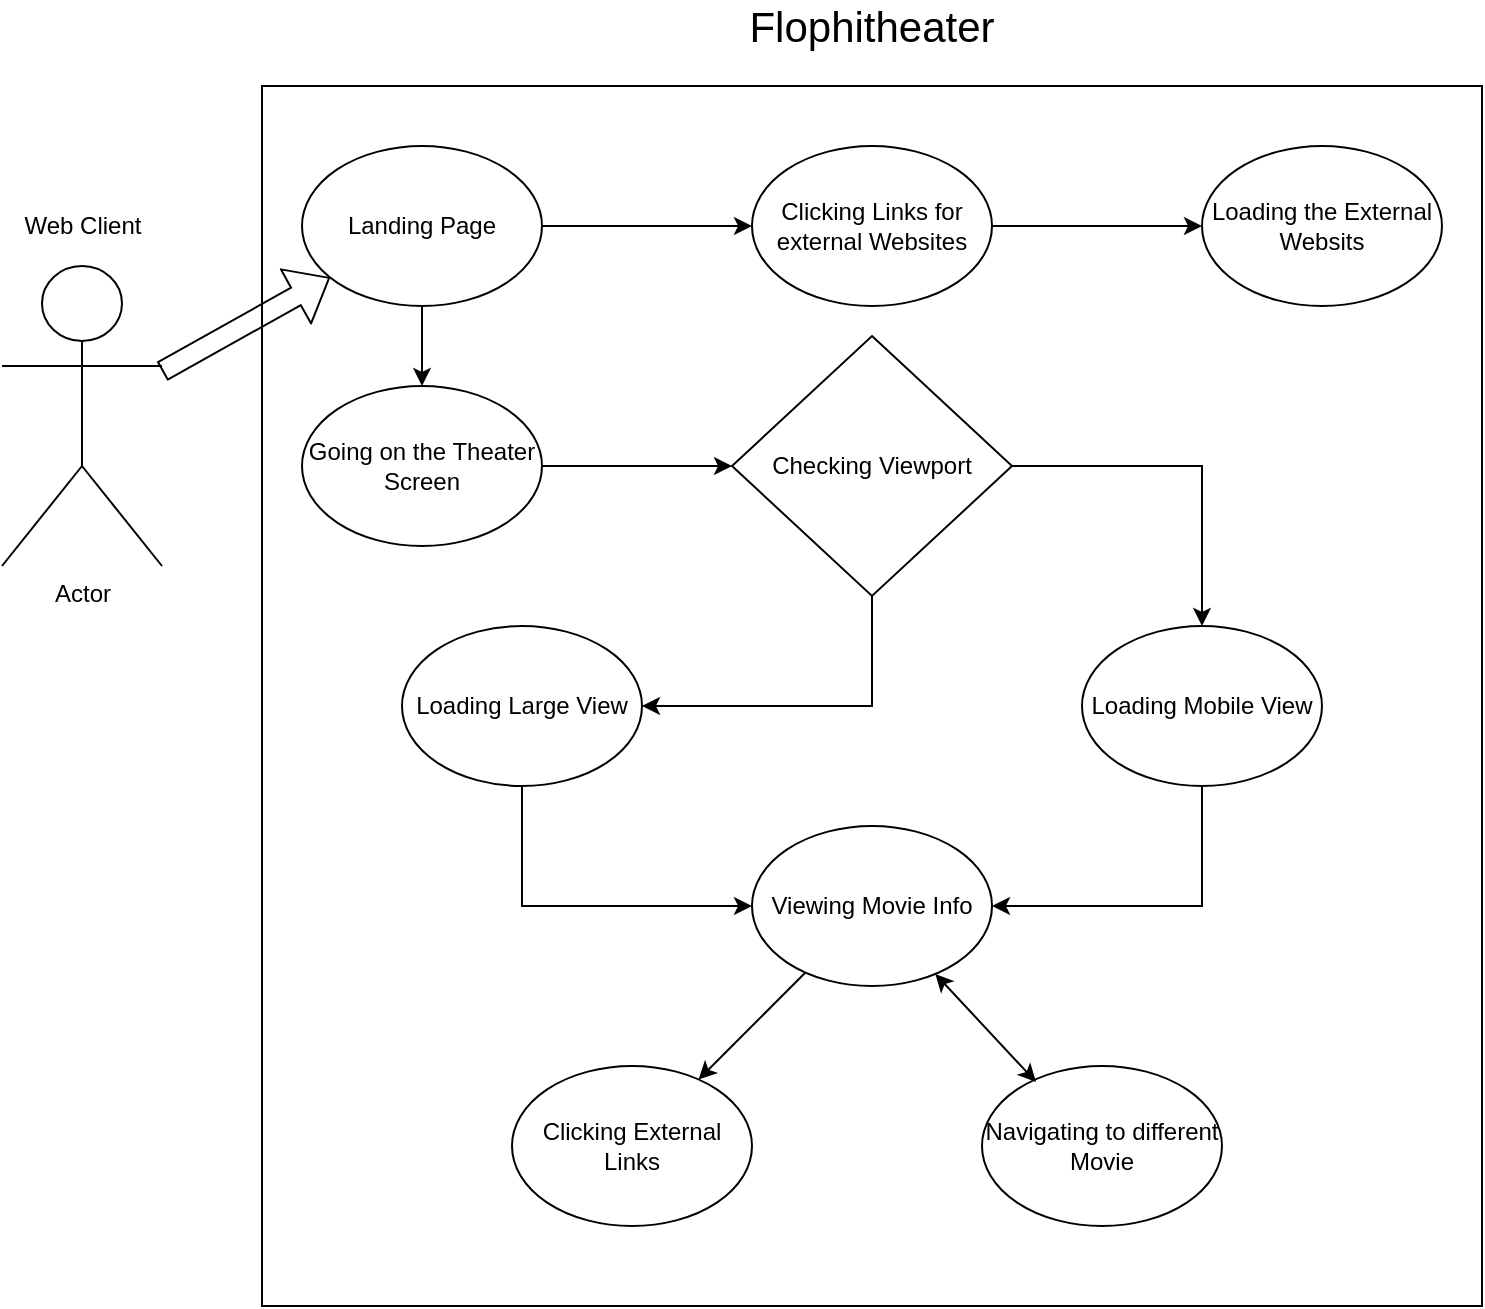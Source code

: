 <mxfile version="13.10.5" type="device"><diagram id="ef02HFvKWsHNTFPvQF8t" name="Page-1"><mxGraphModel dx="1450" dy="1076" grid="1" gridSize="10" guides="1" tooltips="1" connect="1" arrows="1" fold="1" page="1" pageScale="1" pageWidth="850" pageHeight="1100" math="0" shadow="0"><root><mxCell id="0"/><mxCell id="1" parent="0"/><mxCell id="fdR7Q-ARWYBFFTc5MGNs-1" value="Actor" style="shape=umlActor;verticalLabelPosition=bottom;verticalAlign=top;html=1;outlineConnect=0;" vertex="1" parent="1"><mxGeometry x="10" y="310" width="80" height="150" as="geometry"/></mxCell><mxCell id="fdR7Q-ARWYBFFTc5MGNs-2" value="Web Client" style="text;html=1;align=center;verticalAlign=middle;resizable=0;points=[];autosize=1;" vertex="1" parent="1"><mxGeometry x="15" y="280" width="70" height="20" as="geometry"/></mxCell><mxCell id="fdR7Q-ARWYBFFTc5MGNs-3" value="" style="whiteSpace=wrap;html=1;aspect=fixed;" vertex="1" parent="1"><mxGeometry x="140" y="220" width="610" height="610" as="geometry"/></mxCell><mxCell id="fdR7Q-ARWYBFFTc5MGNs-4" value="&lt;font style=&quot;font-size: 21px&quot;&gt;Flophitheater&lt;/font&gt;" style="text;html=1;strokeColor=none;fillColor=none;align=center;verticalAlign=middle;whiteSpace=wrap;rounded=0;" vertex="1" parent="1"><mxGeometry x="425" y="180" width="40" height="20" as="geometry"/></mxCell><mxCell id="fdR7Q-ARWYBFFTc5MGNs-15" style="edgeStyle=orthogonalEdgeStyle;rounded=0;orthogonalLoop=1;jettySize=auto;html=1;" edge="1" parent="1" source="fdR7Q-ARWYBFFTc5MGNs-5" target="fdR7Q-ARWYBFFTc5MGNs-7"><mxGeometry relative="1" as="geometry"/></mxCell><mxCell id="fdR7Q-ARWYBFFTc5MGNs-17" style="edgeStyle=orthogonalEdgeStyle;rounded=0;orthogonalLoop=1;jettySize=auto;html=1;" edge="1" parent="1" source="fdR7Q-ARWYBFFTc5MGNs-5" target="fdR7Q-ARWYBFFTc5MGNs-6"><mxGeometry relative="1" as="geometry"/></mxCell><mxCell id="fdR7Q-ARWYBFFTc5MGNs-5" value="Landing Page" style="ellipse;whiteSpace=wrap;html=1;" vertex="1" parent="1"><mxGeometry x="160" y="250" width="120" height="80" as="geometry"/></mxCell><mxCell id="fdR7Q-ARWYBFFTc5MGNs-23" style="edgeStyle=orthogonalEdgeStyle;rounded=0;orthogonalLoop=1;jettySize=auto;html=1;exitX=1;exitY=0.5;exitDx=0;exitDy=0;" edge="1" parent="1" source="fdR7Q-ARWYBFFTc5MGNs-6" target="fdR7Q-ARWYBFFTc5MGNs-22"><mxGeometry relative="1" as="geometry"/></mxCell><mxCell id="fdR7Q-ARWYBFFTc5MGNs-6" value="Going on the Theater Screen" style="ellipse;whiteSpace=wrap;html=1;" vertex="1" parent="1"><mxGeometry x="160" y="370" width="120" height="80" as="geometry"/></mxCell><mxCell id="fdR7Q-ARWYBFFTc5MGNs-16" style="edgeStyle=orthogonalEdgeStyle;rounded=0;orthogonalLoop=1;jettySize=auto;html=1;" edge="1" parent="1" source="fdR7Q-ARWYBFFTc5MGNs-7" target="fdR7Q-ARWYBFFTc5MGNs-8"><mxGeometry relative="1" as="geometry"/></mxCell><mxCell id="fdR7Q-ARWYBFFTc5MGNs-7" value="Clicking Links for external Websites" style="ellipse;whiteSpace=wrap;html=1;" vertex="1" parent="1"><mxGeometry x="385" y="250" width="120" height="80" as="geometry"/></mxCell><mxCell id="fdR7Q-ARWYBFFTc5MGNs-8" value="Loading the External Websits" style="ellipse;whiteSpace=wrap;html=1;" vertex="1" parent="1"><mxGeometry x="610" y="250" width="120" height="80" as="geometry"/></mxCell><mxCell id="fdR7Q-ARWYBFFTc5MGNs-29" style="edgeStyle=orthogonalEdgeStyle;rounded=0;orthogonalLoop=1;jettySize=auto;html=1;exitX=1;exitY=0.5;exitDx=0;exitDy=0;" edge="1" parent="1" source="fdR7Q-ARWYBFFTc5MGNs-22" target="fdR7Q-ARWYBFFTc5MGNs-25"><mxGeometry relative="1" as="geometry"/></mxCell><mxCell id="fdR7Q-ARWYBFFTc5MGNs-30" style="edgeStyle=orthogonalEdgeStyle;rounded=0;orthogonalLoop=1;jettySize=auto;html=1;exitX=0.5;exitY=1;exitDx=0;exitDy=0;entryX=1;entryY=0.5;entryDx=0;entryDy=0;" edge="1" parent="1" source="fdR7Q-ARWYBFFTc5MGNs-22" target="fdR7Q-ARWYBFFTc5MGNs-26"><mxGeometry relative="1" as="geometry"/></mxCell><mxCell id="fdR7Q-ARWYBFFTc5MGNs-22" value="Checking Viewport" style="rhombus;whiteSpace=wrap;html=1;" vertex="1" parent="1"><mxGeometry x="375" y="345" width="140" height="130" as="geometry"/></mxCell><mxCell id="fdR7Q-ARWYBFFTc5MGNs-33" style="edgeStyle=orthogonalEdgeStyle;rounded=0;orthogonalLoop=1;jettySize=auto;html=1;entryX=1;entryY=0.5;entryDx=0;entryDy=0;" edge="1" parent="1" source="fdR7Q-ARWYBFFTc5MGNs-25" target="fdR7Q-ARWYBFFTc5MGNs-31"><mxGeometry relative="1" as="geometry"><Array as="points"><mxPoint x="610" y="630"/></Array></mxGeometry></mxCell><mxCell id="fdR7Q-ARWYBFFTc5MGNs-25" value="Loading Mobile View" style="ellipse;whiteSpace=wrap;html=1;" vertex="1" parent="1"><mxGeometry x="550" y="490" width="120" height="80" as="geometry"/></mxCell><mxCell id="fdR7Q-ARWYBFFTc5MGNs-32" style="edgeStyle=orthogonalEdgeStyle;rounded=0;orthogonalLoop=1;jettySize=auto;html=1;entryX=0;entryY=0.5;entryDx=0;entryDy=0;" edge="1" parent="1" source="fdR7Q-ARWYBFFTc5MGNs-26" target="fdR7Q-ARWYBFFTc5MGNs-31"><mxGeometry relative="1" as="geometry"><Array as="points"><mxPoint x="270" y="630"/></Array></mxGeometry></mxCell><mxCell id="fdR7Q-ARWYBFFTc5MGNs-26" value="Loading Large View" style="ellipse;whiteSpace=wrap;html=1;" vertex="1" parent="1"><mxGeometry x="210" y="490" width="120" height="80" as="geometry"/></mxCell><mxCell id="fdR7Q-ARWYBFFTc5MGNs-31" value="Viewing Movie Info" style="ellipse;whiteSpace=wrap;html=1;" vertex="1" parent="1"><mxGeometry x="385" y="590" width="120" height="80" as="geometry"/></mxCell><mxCell id="fdR7Q-ARWYBFFTc5MGNs-34" value="Clicking External Links" style="ellipse;whiteSpace=wrap;html=1;" vertex="1" parent="1"><mxGeometry x="265" y="710" width="120" height="80" as="geometry"/></mxCell><mxCell id="fdR7Q-ARWYBFFTc5MGNs-35" value="Navigating to different Movie" style="ellipse;whiteSpace=wrap;html=1;" vertex="1" parent="1"><mxGeometry x="500" y="710" width="120" height="80" as="geometry"/></mxCell><mxCell id="fdR7Q-ARWYBFFTc5MGNs-36" value="" style="endArrow=classic;startArrow=classic;html=1;entryX=0.225;entryY=0.1;entryDx=0;entryDy=0;entryPerimeter=0;" edge="1" parent="1" source="fdR7Q-ARWYBFFTc5MGNs-31" target="fdR7Q-ARWYBFFTc5MGNs-35"><mxGeometry width="50" height="50" relative="1" as="geometry"><mxPoint x="490" y="710" as="sourcePoint"/><mxPoint x="540" y="660" as="targetPoint"/></mxGeometry></mxCell><mxCell id="fdR7Q-ARWYBFFTc5MGNs-37" value="" style="endArrow=classic;html=1;" edge="1" parent="1" source="fdR7Q-ARWYBFFTc5MGNs-31" target="fdR7Q-ARWYBFFTc5MGNs-34"><mxGeometry width="50" height="50" relative="1" as="geometry"><mxPoint x="370" y="710" as="sourcePoint"/><mxPoint x="420" y="660" as="targetPoint"/></mxGeometry></mxCell><mxCell id="fdR7Q-ARWYBFFTc5MGNs-38" value="" style="shape=flexArrow;endArrow=classic;html=1;" edge="1" parent="1" source="fdR7Q-ARWYBFFTc5MGNs-1" target="fdR7Q-ARWYBFFTc5MGNs-5"><mxGeometry width="50" height="50" relative="1" as="geometry"><mxPoint x="110" y="360" as="sourcePoint"/><mxPoint x="160" y="310" as="targetPoint"/></mxGeometry></mxCell></root></mxGraphModel></diagram></mxfile>